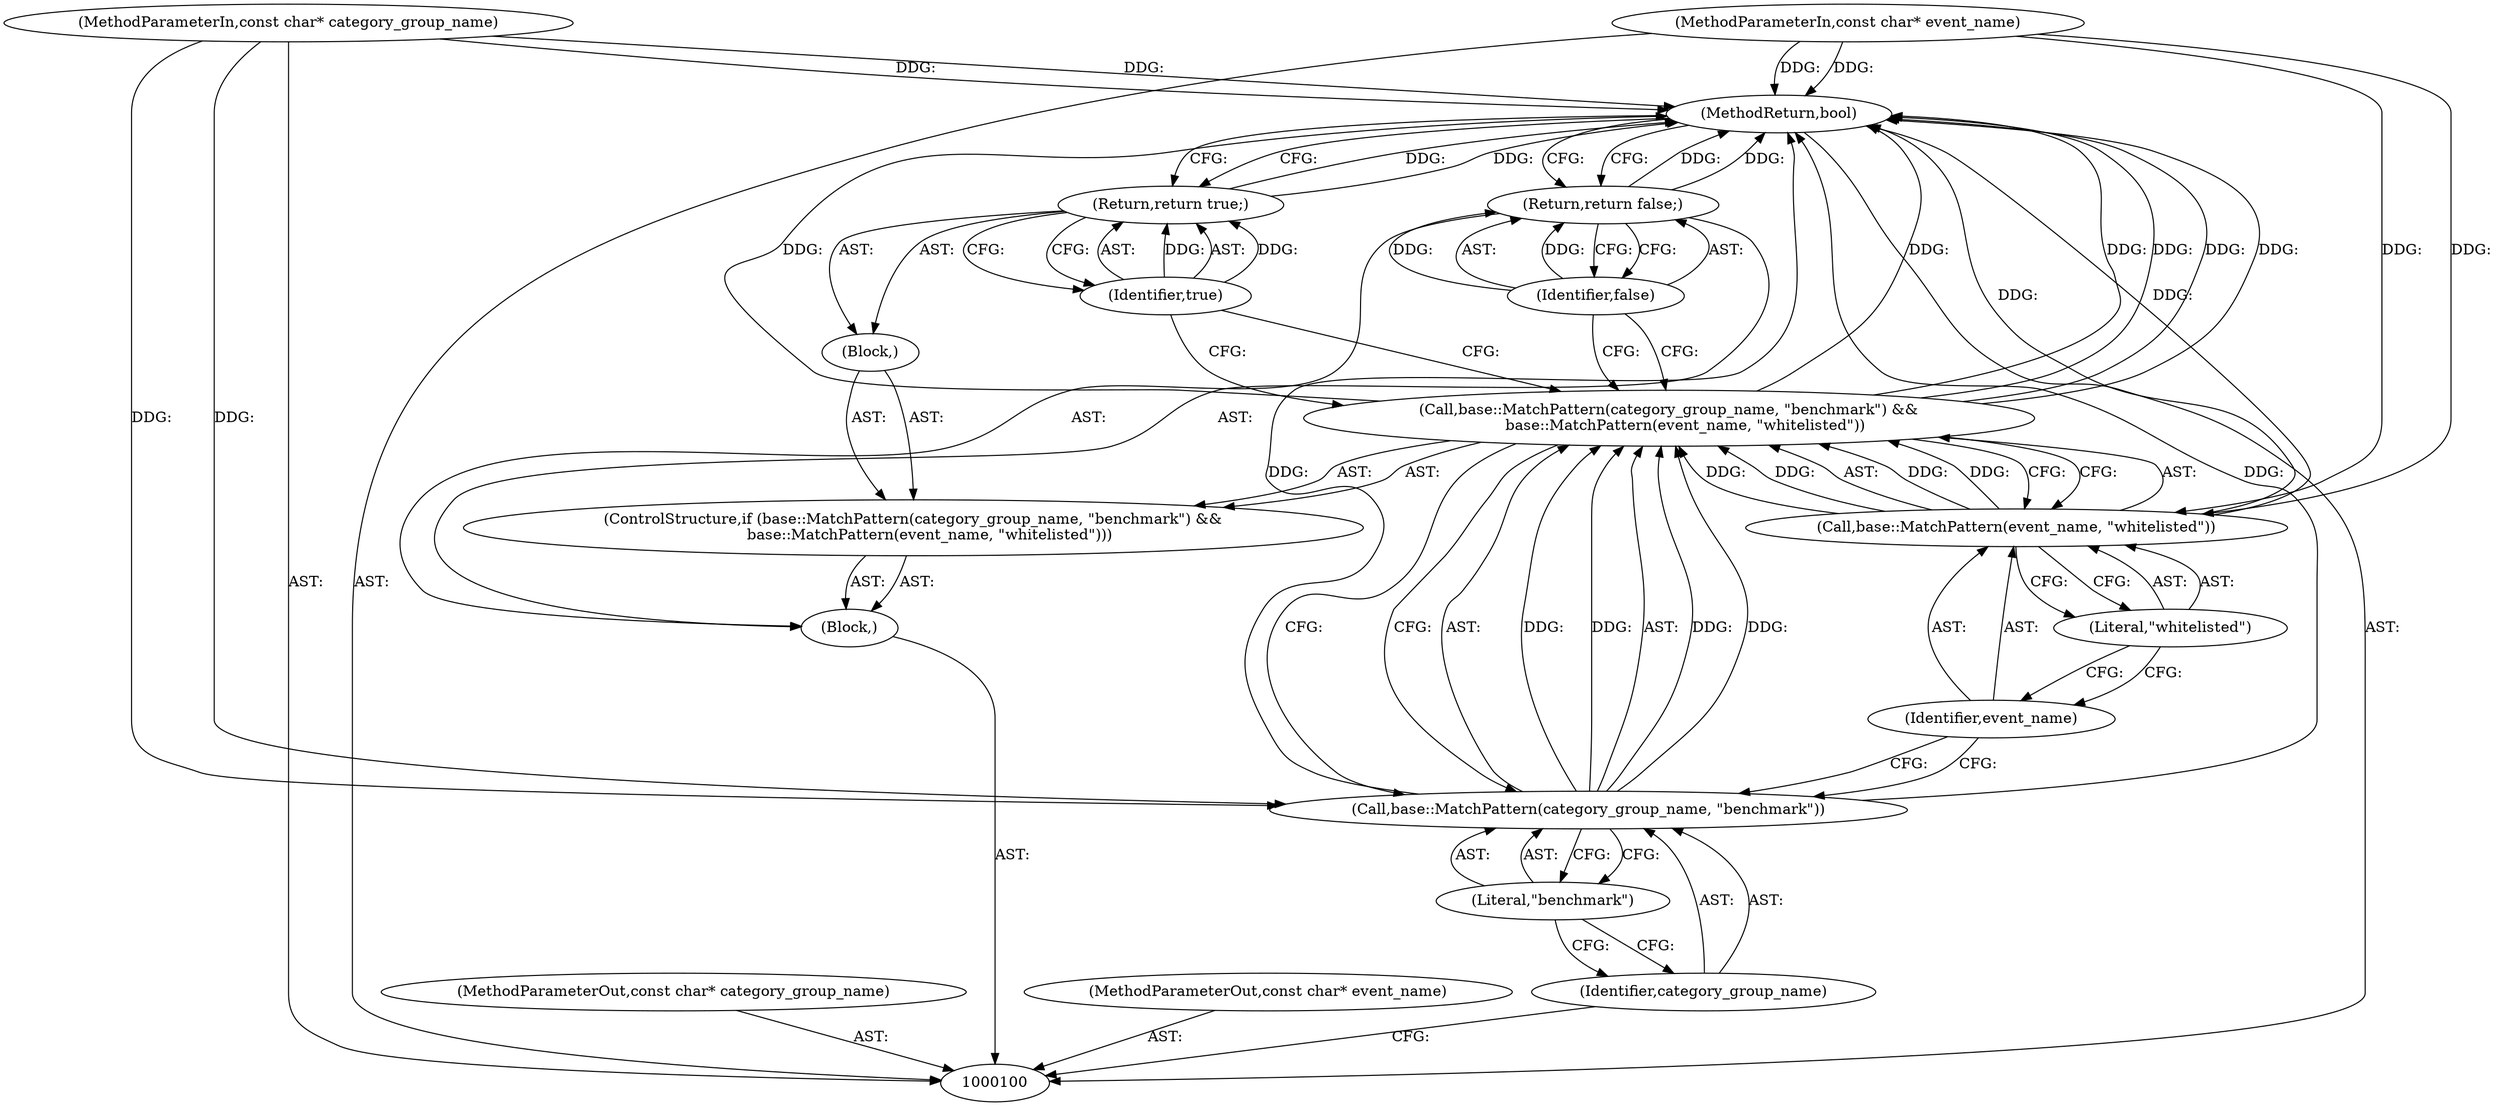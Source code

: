 digraph "1_Chrome_870f3e99a1282023753fe8d8aed90879cbc6838f_2" {
"1000117" [label="(MethodReturn,bool)"];
"1000101" [label="(MethodParameterIn,const char* category_group_name)"];
"1000134" [label="(MethodParameterOut,const char* category_group_name)"];
"1000102" [label="(MethodParameterIn,const char* event_name)"];
"1000135" [label="(MethodParameterOut,const char* event_name)"];
"1000103" [label="(Block,)"];
"1000107" [label="(Identifier,category_group_name)"];
"1000104" [label="(ControlStructure,if (base::MatchPattern(category_group_name, \"benchmark\") &&\n       base::MatchPattern(event_name, \"whitelisted\")))"];
"1000108" [label="(Literal,\"benchmark\")"];
"1000105" [label="(Call,base::MatchPattern(category_group_name, \"benchmark\") &&\n       base::MatchPattern(event_name, \"whitelisted\"))"];
"1000106" [label="(Call,base::MatchPattern(category_group_name, \"benchmark\"))"];
"1000110" [label="(Identifier,event_name)"];
"1000111" [label="(Literal,\"whitelisted\")"];
"1000112" [label="(Block,)"];
"1000109" [label="(Call,base::MatchPattern(event_name, \"whitelisted\"))"];
"1000114" [label="(Identifier,true)"];
"1000113" [label="(Return,return true;)"];
"1000115" [label="(Return,return false;)"];
"1000116" [label="(Identifier,false)"];
"1000117" -> "1000100"  [label="AST: "];
"1000117" -> "1000113"  [label="CFG: "];
"1000117" -> "1000115"  [label="CFG: "];
"1000106" -> "1000117"  [label="DDG: "];
"1000105" -> "1000117"  [label="DDG: "];
"1000105" -> "1000117"  [label="DDG: "];
"1000105" -> "1000117"  [label="DDG: "];
"1000102" -> "1000117"  [label="DDG: "];
"1000101" -> "1000117"  [label="DDG: "];
"1000109" -> "1000117"  [label="DDG: "];
"1000115" -> "1000117"  [label="DDG: "];
"1000113" -> "1000117"  [label="DDG: "];
"1000101" -> "1000100"  [label="AST: "];
"1000101" -> "1000117"  [label="DDG: "];
"1000101" -> "1000106"  [label="DDG: "];
"1000134" -> "1000100"  [label="AST: "];
"1000102" -> "1000100"  [label="AST: "];
"1000102" -> "1000117"  [label="DDG: "];
"1000102" -> "1000109"  [label="DDG: "];
"1000135" -> "1000100"  [label="AST: "];
"1000103" -> "1000100"  [label="AST: "];
"1000104" -> "1000103"  [label="AST: "];
"1000115" -> "1000103"  [label="AST: "];
"1000107" -> "1000106"  [label="AST: "];
"1000107" -> "1000100"  [label="CFG: "];
"1000108" -> "1000107"  [label="CFG: "];
"1000104" -> "1000103"  [label="AST: "];
"1000105" -> "1000104"  [label="AST: "];
"1000112" -> "1000104"  [label="AST: "];
"1000108" -> "1000106"  [label="AST: "];
"1000108" -> "1000107"  [label="CFG: "];
"1000106" -> "1000108"  [label="CFG: "];
"1000105" -> "1000104"  [label="AST: "];
"1000105" -> "1000106"  [label="CFG: "];
"1000105" -> "1000109"  [label="CFG: "];
"1000106" -> "1000105"  [label="AST: "];
"1000109" -> "1000105"  [label="AST: "];
"1000114" -> "1000105"  [label="CFG: "];
"1000116" -> "1000105"  [label="CFG: "];
"1000105" -> "1000117"  [label="DDG: "];
"1000105" -> "1000117"  [label="DDG: "];
"1000105" -> "1000117"  [label="DDG: "];
"1000106" -> "1000105"  [label="DDG: "];
"1000106" -> "1000105"  [label="DDG: "];
"1000109" -> "1000105"  [label="DDG: "];
"1000109" -> "1000105"  [label="DDG: "];
"1000106" -> "1000105"  [label="AST: "];
"1000106" -> "1000108"  [label="CFG: "];
"1000107" -> "1000106"  [label="AST: "];
"1000108" -> "1000106"  [label="AST: "];
"1000110" -> "1000106"  [label="CFG: "];
"1000105" -> "1000106"  [label="CFG: "];
"1000106" -> "1000117"  [label="DDG: "];
"1000106" -> "1000105"  [label="DDG: "];
"1000106" -> "1000105"  [label="DDG: "];
"1000101" -> "1000106"  [label="DDG: "];
"1000110" -> "1000109"  [label="AST: "];
"1000110" -> "1000106"  [label="CFG: "];
"1000111" -> "1000110"  [label="CFG: "];
"1000111" -> "1000109"  [label="AST: "];
"1000111" -> "1000110"  [label="CFG: "];
"1000109" -> "1000111"  [label="CFG: "];
"1000112" -> "1000104"  [label="AST: "];
"1000113" -> "1000112"  [label="AST: "];
"1000109" -> "1000105"  [label="AST: "];
"1000109" -> "1000111"  [label="CFG: "];
"1000110" -> "1000109"  [label="AST: "];
"1000111" -> "1000109"  [label="AST: "];
"1000105" -> "1000109"  [label="CFG: "];
"1000109" -> "1000117"  [label="DDG: "];
"1000109" -> "1000105"  [label="DDG: "];
"1000109" -> "1000105"  [label="DDG: "];
"1000102" -> "1000109"  [label="DDG: "];
"1000114" -> "1000113"  [label="AST: "];
"1000114" -> "1000105"  [label="CFG: "];
"1000113" -> "1000114"  [label="CFG: "];
"1000114" -> "1000113"  [label="DDG: "];
"1000113" -> "1000112"  [label="AST: "];
"1000113" -> "1000114"  [label="CFG: "];
"1000114" -> "1000113"  [label="AST: "];
"1000117" -> "1000113"  [label="CFG: "];
"1000113" -> "1000117"  [label="DDG: "];
"1000114" -> "1000113"  [label="DDG: "];
"1000115" -> "1000103"  [label="AST: "];
"1000115" -> "1000116"  [label="CFG: "];
"1000116" -> "1000115"  [label="AST: "];
"1000117" -> "1000115"  [label="CFG: "];
"1000115" -> "1000117"  [label="DDG: "];
"1000116" -> "1000115"  [label="DDG: "];
"1000116" -> "1000115"  [label="AST: "];
"1000116" -> "1000105"  [label="CFG: "];
"1000115" -> "1000116"  [label="CFG: "];
"1000116" -> "1000115"  [label="DDG: "];
}

